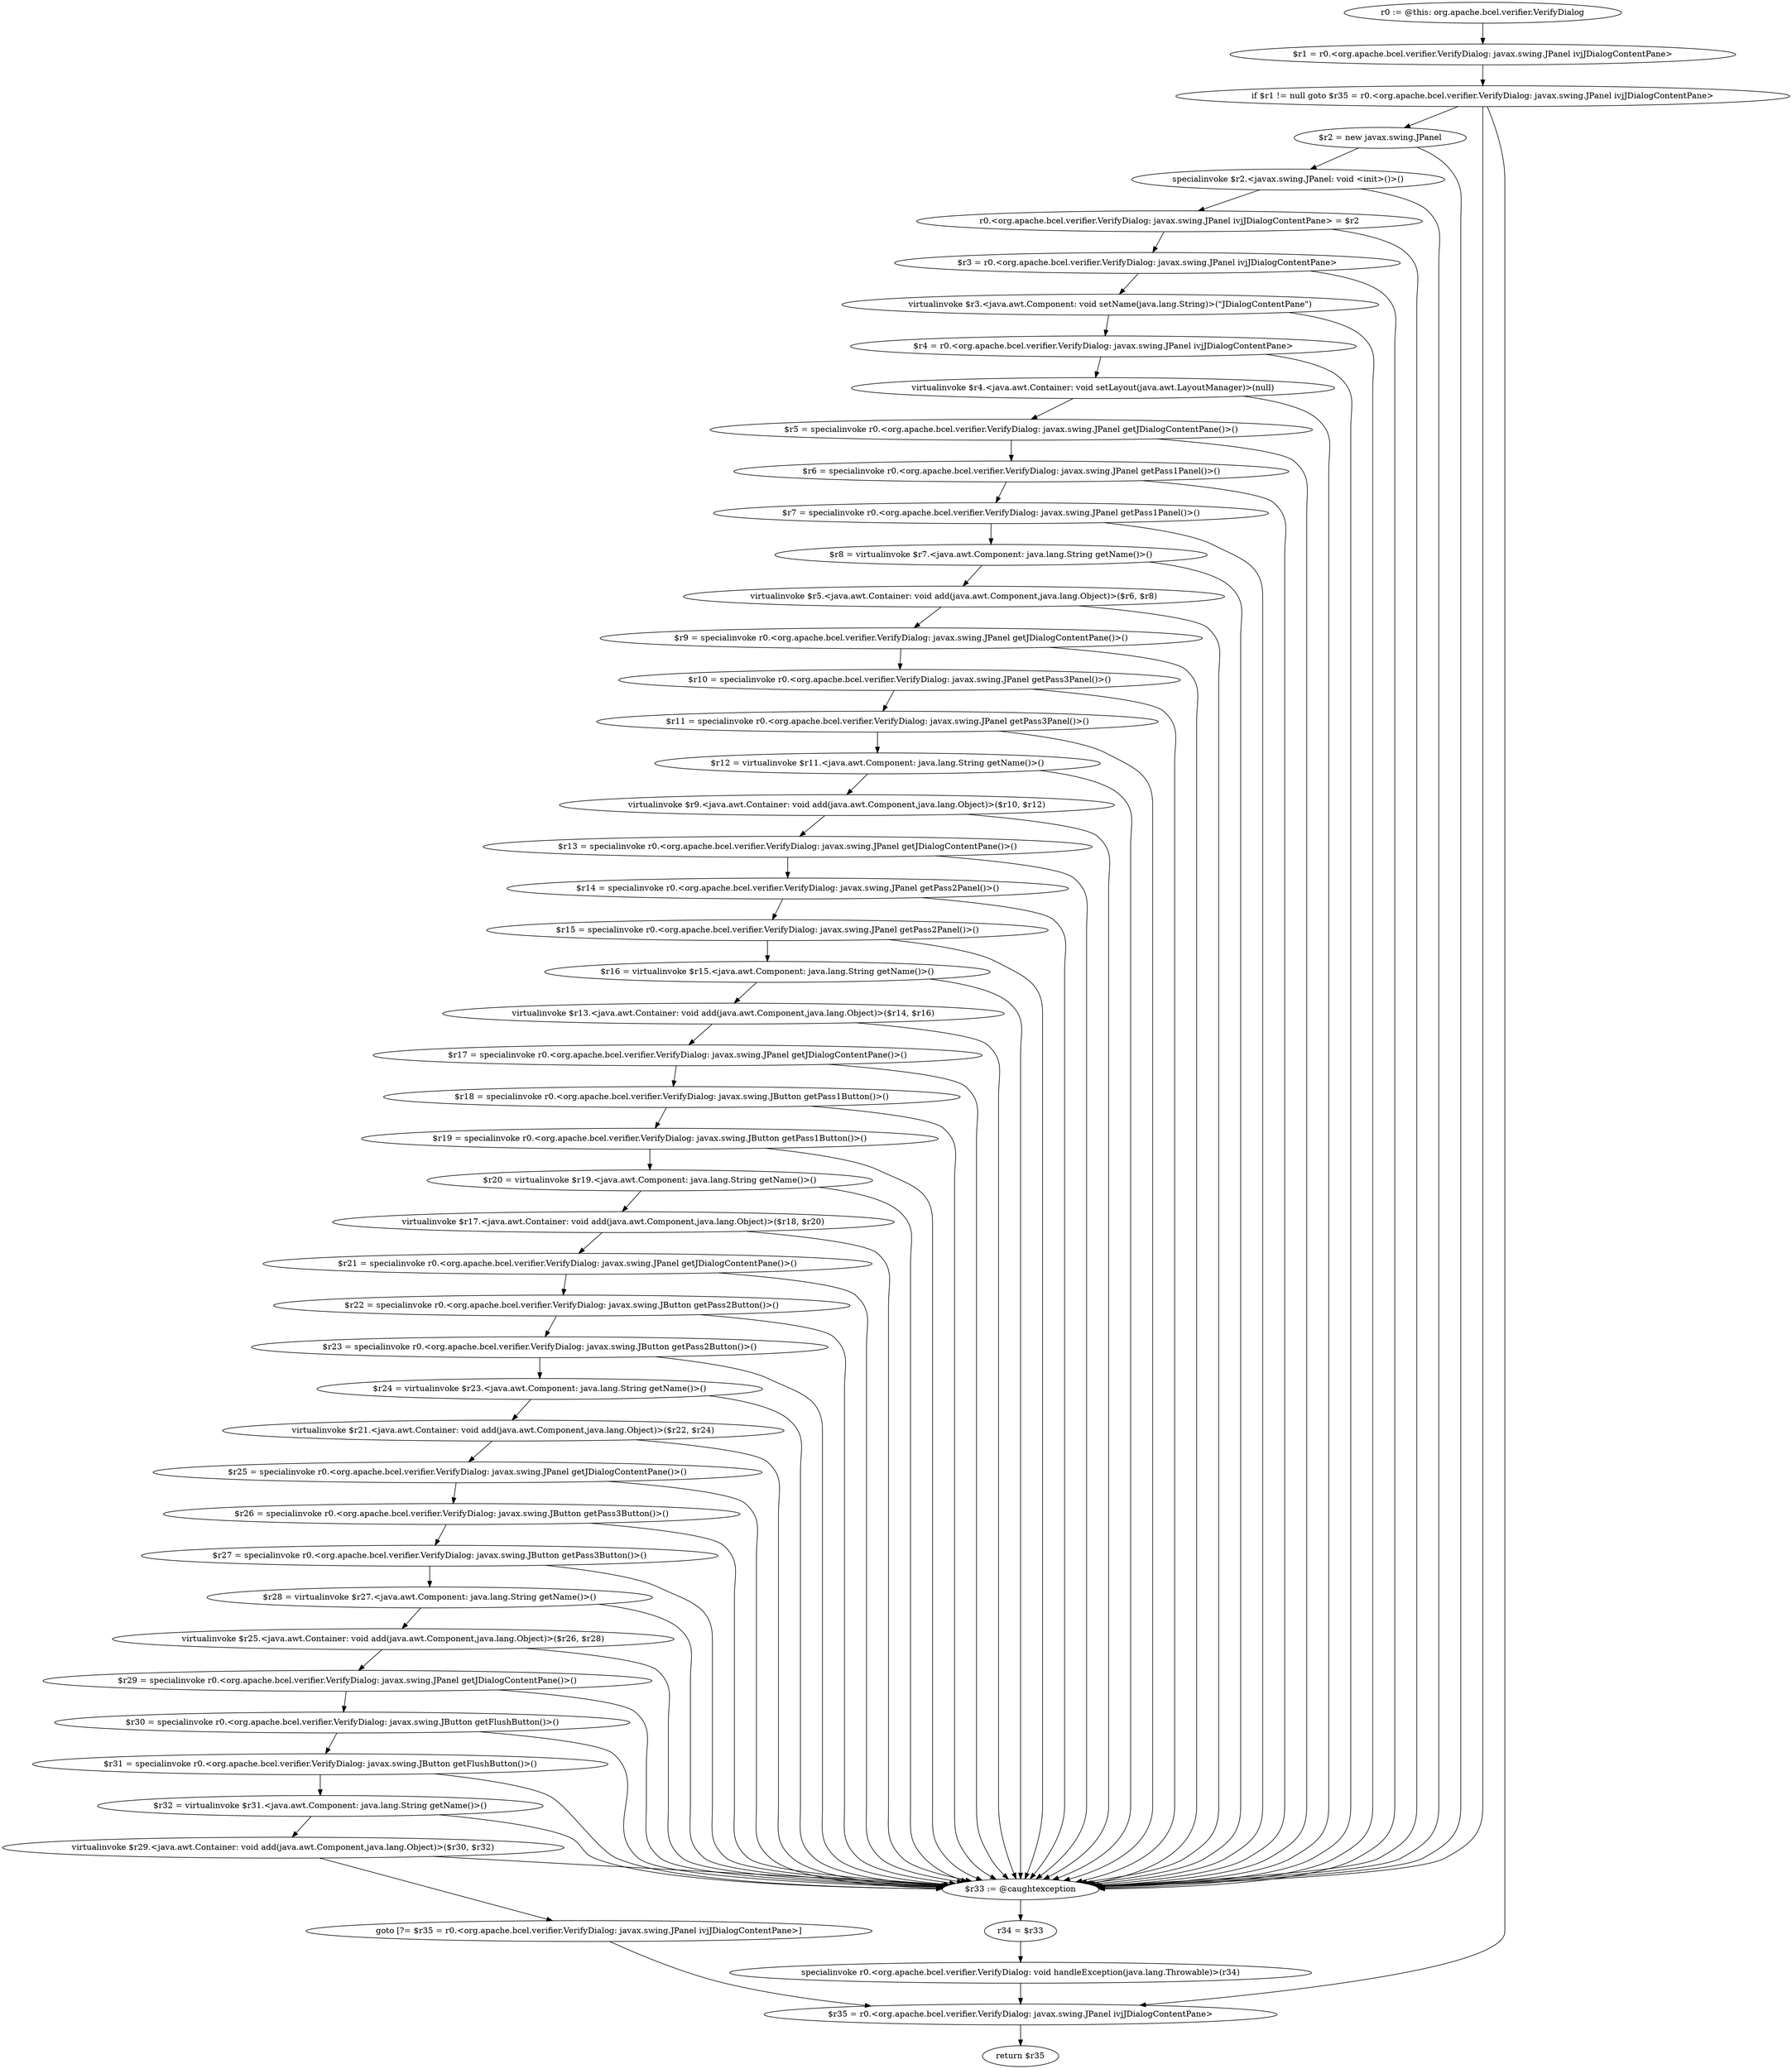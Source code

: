 digraph "unitGraph" {
    "r0 := @this: org.apache.bcel.verifier.VerifyDialog"
    "$r1 = r0.<org.apache.bcel.verifier.VerifyDialog: javax.swing.JPanel ivjJDialogContentPane>"
    "if $r1 != null goto $r35 = r0.<org.apache.bcel.verifier.VerifyDialog: javax.swing.JPanel ivjJDialogContentPane>"
    "$r2 = new javax.swing.JPanel"
    "specialinvoke $r2.<javax.swing.JPanel: void <init>()>()"
    "r0.<org.apache.bcel.verifier.VerifyDialog: javax.swing.JPanel ivjJDialogContentPane> = $r2"
    "$r3 = r0.<org.apache.bcel.verifier.VerifyDialog: javax.swing.JPanel ivjJDialogContentPane>"
    "virtualinvoke $r3.<java.awt.Component: void setName(java.lang.String)>(\"JDialogContentPane\")"
    "$r4 = r0.<org.apache.bcel.verifier.VerifyDialog: javax.swing.JPanel ivjJDialogContentPane>"
    "virtualinvoke $r4.<java.awt.Container: void setLayout(java.awt.LayoutManager)>(null)"
    "$r5 = specialinvoke r0.<org.apache.bcel.verifier.VerifyDialog: javax.swing.JPanel getJDialogContentPane()>()"
    "$r6 = specialinvoke r0.<org.apache.bcel.verifier.VerifyDialog: javax.swing.JPanel getPass1Panel()>()"
    "$r7 = specialinvoke r0.<org.apache.bcel.verifier.VerifyDialog: javax.swing.JPanel getPass1Panel()>()"
    "$r8 = virtualinvoke $r7.<java.awt.Component: java.lang.String getName()>()"
    "virtualinvoke $r5.<java.awt.Container: void add(java.awt.Component,java.lang.Object)>($r6, $r8)"
    "$r9 = specialinvoke r0.<org.apache.bcel.verifier.VerifyDialog: javax.swing.JPanel getJDialogContentPane()>()"
    "$r10 = specialinvoke r0.<org.apache.bcel.verifier.VerifyDialog: javax.swing.JPanel getPass3Panel()>()"
    "$r11 = specialinvoke r0.<org.apache.bcel.verifier.VerifyDialog: javax.swing.JPanel getPass3Panel()>()"
    "$r12 = virtualinvoke $r11.<java.awt.Component: java.lang.String getName()>()"
    "virtualinvoke $r9.<java.awt.Container: void add(java.awt.Component,java.lang.Object)>($r10, $r12)"
    "$r13 = specialinvoke r0.<org.apache.bcel.verifier.VerifyDialog: javax.swing.JPanel getJDialogContentPane()>()"
    "$r14 = specialinvoke r0.<org.apache.bcel.verifier.VerifyDialog: javax.swing.JPanel getPass2Panel()>()"
    "$r15 = specialinvoke r0.<org.apache.bcel.verifier.VerifyDialog: javax.swing.JPanel getPass2Panel()>()"
    "$r16 = virtualinvoke $r15.<java.awt.Component: java.lang.String getName()>()"
    "virtualinvoke $r13.<java.awt.Container: void add(java.awt.Component,java.lang.Object)>($r14, $r16)"
    "$r17 = specialinvoke r0.<org.apache.bcel.verifier.VerifyDialog: javax.swing.JPanel getJDialogContentPane()>()"
    "$r18 = specialinvoke r0.<org.apache.bcel.verifier.VerifyDialog: javax.swing.JButton getPass1Button()>()"
    "$r19 = specialinvoke r0.<org.apache.bcel.verifier.VerifyDialog: javax.swing.JButton getPass1Button()>()"
    "$r20 = virtualinvoke $r19.<java.awt.Component: java.lang.String getName()>()"
    "virtualinvoke $r17.<java.awt.Container: void add(java.awt.Component,java.lang.Object)>($r18, $r20)"
    "$r21 = specialinvoke r0.<org.apache.bcel.verifier.VerifyDialog: javax.swing.JPanel getJDialogContentPane()>()"
    "$r22 = specialinvoke r0.<org.apache.bcel.verifier.VerifyDialog: javax.swing.JButton getPass2Button()>()"
    "$r23 = specialinvoke r0.<org.apache.bcel.verifier.VerifyDialog: javax.swing.JButton getPass2Button()>()"
    "$r24 = virtualinvoke $r23.<java.awt.Component: java.lang.String getName()>()"
    "virtualinvoke $r21.<java.awt.Container: void add(java.awt.Component,java.lang.Object)>($r22, $r24)"
    "$r25 = specialinvoke r0.<org.apache.bcel.verifier.VerifyDialog: javax.swing.JPanel getJDialogContentPane()>()"
    "$r26 = specialinvoke r0.<org.apache.bcel.verifier.VerifyDialog: javax.swing.JButton getPass3Button()>()"
    "$r27 = specialinvoke r0.<org.apache.bcel.verifier.VerifyDialog: javax.swing.JButton getPass3Button()>()"
    "$r28 = virtualinvoke $r27.<java.awt.Component: java.lang.String getName()>()"
    "virtualinvoke $r25.<java.awt.Container: void add(java.awt.Component,java.lang.Object)>($r26, $r28)"
    "$r29 = specialinvoke r0.<org.apache.bcel.verifier.VerifyDialog: javax.swing.JPanel getJDialogContentPane()>()"
    "$r30 = specialinvoke r0.<org.apache.bcel.verifier.VerifyDialog: javax.swing.JButton getFlushButton()>()"
    "$r31 = specialinvoke r0.<org.apache.bcel.verifier.VerifyDialog: javax.swing.JButton getFlushButton()>()"
    "$r32 = virtualinvoke $r31.<java.awt.Component: java.lang.String getName()>()"
    "virtualinvoke $r29.<java.awt.Container: void add(java.awt.Component,java.lang.Object)>($r30, $r32)"
    "goto [?= $r35 = r0.<org.apache.bcel.verifier.VerifyDialog: javax.swing.JPanel ivjJDialogContentPane>]"
    "$r33 := @caughtexception"
    "r34 = $r33"
    "specialinvoke r0.<org.apache.bcel.verifier.VerifyDialog: void handleException(java.lang.Throwable)>(r34)"
    "$r35 = r0.<org.apache.bcel.verifier.VerifyDialog: javax.swing.JPanel ivjJDialogContentPane>"
    "return $r35"
    "r0 := @this: org.apache.bcel.verifier.VerifyDialog"->"$r1 = r0.<org.apache.bcel.verifier.VerifyDialog: javax.swing.JPanel ivjJDialogContentPane>";
    "$r1 = r0.<org.apache.bcel.verifier.VerifyDialog: javax.swing.JPanel ivjJDialogContentPane>"->"if $r1 != null goto $r35 = r0.<org.apache.bcel.verifier.VerifyDialog: javax.swing.JPanel ivjJDialogContentPane>";
    "if $r1 != null goto $r35 = r0.<org.apache.bcel.verifier.VerifyDialog: javax.swing.JPanel ivjJDialogContentPane>"->"$r2 = new javax.swing.JPanel";
    "if $r1 != null goto $r35 = r0.<org.apache.bcel.verifier.VerifyDialog: javax.swing.JPanel ivjJDialogContentPane>"->"$r35 = r0.<org.apache.bcel.verifier.VerifyDialog: javax.swing.JPanel ivjJDialogContentPane>";
    "if $r1 != null goto $r35 = r0.<org.apache.bcel.verifier.VerifyDialog: javax.swing.JPanel ivjJDialogContentPane>"->"$r33 := @caughtexception";
    "$r2 = new javax.swing.JPanel"->"specialinvoke $r2.<javax.swing.JPanel: void <init>()>()";
    "$r2 = new javax.swing.JPanel"->"$r33 := @caughtexception";
    "specialinvoke $r2.<javax.swing.JPanel: void <init>()>()"->"r0.<org.apache.bcel.verifier.VerifyDialog: javax.swing.JPanel ivjJDialogContentPane> = $r2";
    "specialinvoke $r2.<javax.swing.JPanel: void <init>()>()"->"$r33 := @caughtexception";
    "r0.<org.apache.bcel.verifier.VerifyDialog: javax.swing.JPanel ivjJDialogContentPane> = $r2"->"$r3 = r0.<org.apache.bcel.verifier.VerifyDialog: javax.swing.JPanel ivjJDialogContentPane>";
    "r0.<org.apache.bcel.verifier.VerifyDialog: javax.swing.JPanel ivjJDialogContentPane> = $r2"->"$r33 := @caughtexception";
    "$r3 = r0.<org.apache.bcel.verifier.VerifyDialog: javax.swing.JPanel ivjJDialogContentPane>"->"virtualinvoke $r3.<java.awt.Component: void setName(java.lang.String)>(\"JDialogContentPane\")";
    "$r3 = r0.<org.apache.bcel.verifier.VerifyDialog: javax.swing.JPanel ivjJDialogContentPane>"->"$r33 := @caughtexception";
    "virtualinvoke $r3.<java.awt.Component: void setName(java.lang.String)>(\"JDialogContentPane\")"->"$r4 = r0.<org.apache.bcel.verifier.VerifyDialog: javax.swing.JPanel ivjJDialogContentPane>";
    "virtualinvoke $r3.<java.awt.Component: void setName(java.lang.String)>(\"JDialogContentPane\")"->"$r33 := @caughtexception";
    "$r4 = r0.<org.apache.bcel.verifier.VerifyDialog: javax.swing.JPanel ivjJDialogContentPane>"->"virtualinvoke $r4.<java.awt.Container: void setLayout(java.awt.LayoutManager)>(null)";
    "$r4 = r0.<org.apache.bcel.verifier.VerifyDialog: javax.swing.JPanel ivjJDialogContentPane>"->"$r33 := @caughtexception";
    "virtualinvoke $r4.<java.awt.Container: void setLayout(java.awt.LayoutManager)>(null)"->"$r5 = specialinvoke r0.<org.apache.bcel.verifier.VerifyDialog: javax.swing.JPanel getJDialogContentPane()>()";
    "virtualinvoke $r4.<java.awt.Container: void setLayout(java.awt.LayoutManager)>(null)"->"$r33 := @caughtexception";
    "$r5 = specialinvoke r0.<org.apache.bcel.verifier.VerifyDialog: javax.swing.JPanel getJDialogContentPane()>()"->"$r6 = specialinvoke r0.<org.apache.bcel.verifier.VerifyDialog: javax.swing.JPanel getPass1Panel()>()";
    "$r5 = specialinvoke r0.<org.apache.bcel.verifier.VerifyDialog: javax.swing.JPanel getJDialogContentPane()>()"->"$r33 := @caughtexception";
    "$r6 = specialinvoke r0.<org.apache.bcel.verifier.VerifyDialog: javax.swing.JPanel getPass1Panel()>()"->"$r7 = specialinvoke r0.<org.apache.bcel.verifier.VerifyDialog: javax.swing.JPanel getPass1Panel()>()";
    "$r6 = specialinvoke r0.<org.apache.bcel.verifier.VerifyDialog: javax.swing.JPanel getPass1Panel()>()"->"$r33 := @caughtexception";
    "$r7 = specialinvoke r0.<org.apache.bcel.verifier.VerifyDialog: javax.swing.JPanel getPass1Panel()>()"->"$r8 = virtualinvoke $r7.<java.awt.Component: java.lang.String getName()>()";
    "$r7 = specialinvoke r0.<org.apache.bcel.verifier.VerifyDialog: javax.swing.JPanel getPass1Panel()>()"->"$r33 := @caughtexception";
    "$r8 = virtualinvoke $r7.<java.awt.Component: java.lang.String getName()>()"->"virtualinvoke $r5.<java.awt.Container: void add(java.awt.Component,java.lang.Object)>($r6, $r8)";
    "$r8 = virtualinvoke $r7.<java.awt.Component: java.lang.String getName()>()"->"$r33 := @caughtexception";
    "virtualinvoke $r5.<java.awt.Container: void add(java.awt.Component,java.lang.Object)>($r6, $r8)"->"$r9 = specialinvoke r0.<org.apache.bcel.verifier.VerifyDialog: javax.swing.JPanel getJDialogContentPane()>()";
    "virtualinvoke $r5.<java.awt.Container: void add(java.awt.Component,java.lang.Object)>($r6, $r8)"->"$r33 := @caughtexception";
    "$r9 = specialinvoke r0.<org.apache.bcel.verifier.VerifyDialog: javax.swing.JPanel getJDialogContentPane()>()"->"$r10 = specialinvoke r0.<org.apache.bcel.verifier.VerifyDialog: javax.swing.JPanel getPass3Panel()>()";
    "$r9 = specialinvoke r0.<org.apache.bcel.verifier.VerifyDialog: javax.swing.JPanel getJDialogContentPane()>()"->"$r33 := @caughtexception";
    "$r10 = specialinvoke r0.<org.apache.bcel.verifier.VerifyDialog: javax.swing.JPanel getPass3Panel()>()"->"$r11 = specialinvoke r0.<org.apache.bcel.verifier.VerifyDialog: javax.swing.JPanel getPass3Panel()>()";
    "$r10 = specialinvoke r0.<org.apache.bcel.verifier.VerifyDialog: javax.swing.JPanel getPass3Panel()>()"->"$r33 := @caughtexception";
    "$r11 = specialinvoke r0.<org.apache.bcel.verifier.VerifyDialog: javax.swing.JPanel getPass3Panel()>()"->"$r12 = virtualinvoke $r11.<java.awt.Component: java.lang.String getName()>()";
    "$r11 = specialinvoke r0.<org.apache.bcel.verifier.VerifyDialog: javax.swing.JPanel getPass3Panel()>()"->"$r33 := @caughtexception";
    "$r12 = virtualinvoke $r11.<java.awt.Component: java.lang.String getName()>()"->"virtualinvoke $r9.<java.awt.Container: void add(java.awt.Component,java.lang.Object)>($r10, $r12)";
    "$r12 = virtualinvoke $r11.<java.awt.Component: java.lang.String getName()>()"->"$r33 := @caughtexception";
    "virtualinvoke $r9.<java.awt.Container: void add(java.awt.Component,java.lang.Object)>($r10, $r12)"->"$r13 = specialinvoke r0.<org.apache.bcel.verifier.VerifyDialog: javax.swing.JPanel getJDialogContentPane()>()";
    "virtualinvoke $r9.<java.awt.Container: void add(java.awt.Component,java.lang.Object)>($r10, $r12)"->"$r33 := @caughtexception";
    "$r13 = specialinvoke r0.<org.apache.bcel.verifier.VerifyDialog: javax.swing.JPanel getJDialogContentPane()>()"->"$r14 = specialinvoke r0.<org.apache.bcel.verifier.VerifyDialog: javax.swing.JPanel getPass2Panel()>()";
    "$r13 = specialinvoke r0.<org.apache.bcel.verifier.VerifyDialog: javax.swing.JPanel getJDialogContentPane()>()"->"$r33 := @caughtexception";
    "$r14 = specialinvoke r0.<org.apache.bcel.verifier.VerifyDialog: javax.swing.JPanel getPass2Panel()>()"->"$r15 = specialinvoke r0.<org.apache.bcel.verifier.VerifyDialog: javax.swing.JPanel getPass2Panel()>()";
    "$r14 = specialinvoke r0.<org.apache.bcel.verifier.VerifyDialog: javax.swing.JPanel getPass2Panel()>()"->"$r33 := @caughtexception";
    "$r15 = specialinvoke r0.<org.apache.bcel.verifier.VerifyDialog: javax.swing.JPanel getPass2Panel()>()"->"$r16 = virtualinvoke $r15.<java.awt.Component: java.lang.String getName()>()";
    "$r15 = specialinvoke r0.<org.apache.bcel.verifier.VerifyDialog: javax.swing.JPanel getPass2Panel()>()"->"$r33 := @caughtexception";
    "$r16 = virtualinvoke $r15.<java.awt.Component: java.lang.String getName()>()"->"virtualinvoke $r13.<java.awt.Container: void add(java.awt.Component,java.lang.Object)>($r14, $r16)";
    "$r16 = virtualinvoke $r15.<java.awt.Component: java.lang.String getName()>()"->"$r33 := @caughtexception";
    "virtualinvoke $r13.<java.awt.Container: void add(java.awt.Component,java.lang.Object)>($r14, $r16)"->"$r17 = specialinvoke r0.<org.apache.bcel.verifier.VerifyDialog: javax.swing.JPanel getJDialogContentPane()>()";
    "virtualinvoke $r13.<java.awt.Container: void add(java.awt.Component,java.lang.Object)>($r14, $r16)"->"$r33 := @caughtexception";
    "$r17 = specialinvoke r0.<org.apache.bcel.verifier.VerifyDialog: javax.swing.JPanel getJDialogContentPane()>()"->"$r18 = specialinvoke r0.<org.apache.bcel.verifier.VerifyDialog: javax.swing.JButton getPass1Button()>()";
    "$r17 = specialinvoke r0.<org.apache.bcel.verifier.VerifyDialog: javax.swing.JPanel getJDialogContentPane()>()"->"$r33 := @caughtexception";
    "$r18 = specialinvoke r0.<org.apache.bcel.verifier.VerifyDialog: javax.swing.JButton getPass1Button()>()"->"$r19 = specialinvoke r0.<org.apache.bcel.verifier.VerifyDialog: javax.swing.JButton getPass1Button()>()";
    "$r18 = specialinvoke r0.<org.apache.bcel.verifier.VerifyDialog: javax.swing.JButton getPass1Button()>()"->"$r33 := @caughtexception";
    "$r19 = specialinvoke r0.<org.apache.bcel.verifier.VerifyDialog: javax.swing.JButton getPass1Button()>()"->"$r20 = virtualinvoke $r19.<java.awt.Component: java.lang.String getName()>()";
    "$r19 = specialinvoke r0.<org.apache.bcel.verifier.VerifyDialog: javax.swing.JButton getPass1Button()>()"->"$r33 := @caughtexception";
    "$r20 = virtualinvoke $r19.<java.awt.Component: java.lang.String getName()>()"->"virtualinvoke $r17.<java.awt.Container: void add(java.awt.Component,java.lang.Object)>($r18, $r20)";
    "$r20 = virtualinvoke $r19.<java.awt.Component: java.lang.String getName()>()"->"$r33 := @caughtexception";
    "virtualinvoke $r17.<java.awt.Container: void add(java.awt.Component,java.lang.Object)>($r18, $r20)"->"$r21 = specialinvoke r0.<org.apache.bcel.verifier.VerifyDialog: javax.swing.JPanel getJDialogContentPane()>()";
    "virtualinvoke $r17.<java.awt.Container: void add(java.awt.Component,java.lang.Object)>($r18, $r20)"->"$r33 := @caughtexception";
    "$r21 = specialinvoke r0.<org.apache.bcel.verifier.VerifyDialog: javax.swing.JPanel getJDialogContentPane()>()"->"$r22 = specialinvoke r0.<org.apache.bcel.verifier.VerifyDialog: javax.swing.JButton getPass2Button()>()";
    "$r21 = specialinvoke r0.<org.apache.bcel.verifier.VerifyDialog: javax.swing.JPanel getJDialogContentPane()>()"->"$r33 := @caughtexception";
    "$r22 = specialinvoke r0.<org.apache.bcel.verifier.VerifyDialog: javax.swing.JButton getPass2Button()>()"->"$r23 = specialinvoke r0.<org.apache.bcel.verifier.VerifyDialog: javax.swing.JButton getPass2Button()>()";
    "$r22 = specialinvoke r0.<org.apache.bcel.verifier.VerifyDialog: javax.swing.JButton getPass2Button()>()"->"$r33 := @caughtexception";
    "$r23 = specialinvoke r0.<org.apache.bcel.verifier.VerifyDialog: javax.swing.JButton getPass2Button()>()"->"$r24 = virtualinvoke $r23.<java.awt.Component: java.lang.String getName()>()";
    "$r23 = specialinvoke r0.<org.apache.bcel.verifier.VerifyDialog: javax.swing.JButton getPass2Button()>()"->"$r33 := @caughtexception";
    "$r24 = virtualinvoke $r23.<java.awt.Component: java.lang.String getName()>()"->"virtualinvoke $r21.<java.awt.Container: void add(java.awt.Component,java.lang.Object)>($r22, $r24)";
    "$r24 = virtualinvoke $r23.<java.awt.Component: java.lang.String getName()>()"->"$r33 := @caughtexception";
    "virtualinvoke $r21.<java.awt.Container: void add(java.awt.Component,java.lang.Object)>($r22, $r24)"->"$r25 = specialinvoke r0.<org.apache.bcel.verifier.VerifyDialog: javax.swing.JPanel getJDialogContentPane()>()";
    "virtualinvoke $r21.<java.awt.Container: void add(java.awt.Component,java.lang.Object)>($r22, $r24)"->"$r33 := @caughtexception";
    "$r25 = specialinvoke r0.<org.apache.bcel.verifier.VerifyDialog: javax.swing.JPanel getJDialogContentPane()>()"->"$r26 = specialinvoke r0.<org.apache.bcel.verifier.VerifyDialog: javax.swing.JButton getPass3Button()>()";
    "$r25 = specialinvoke r0.<org.apache.bcel.verifier.VerifyDialog: javax.swing.JPanel getJDialogContentPane()>()"->"$r33 := @caughtexception";
    "$r26 = specialinvoke r0.<org.apache.bcel.verifier.VerifyDialog: javax.swing.JButton getPass3Button()>()"->"$r27 = specialinvoke r0.<org.apache.bcel.verifier.VerifyDialog: javax.swing.JButton getPass3Button()>()";
    "$r26 = specialinvoke r0.<org.apache.bcel.verifier.VerifyDialog: javax.swing.JButton getPass3Button()>()"->"$r33 := @caughtexception";
    "$r27 = specialinvoke r0.<org.apache.bcel.verifier.VerifyDialog: javax.swing.JButton getPass3Button()>()"->"$r28 = virtualinvoke $r27.<java.awt.Component: java.lang.String getName()>()";
    "$r27 = specialinvoke r0.<org.apache.bcel.verifier.VerifyDialog: javax.swing.JButton getPass3Button()>()"->"$r33 := @caughtexception";
    "$r28 = virtualinvoke $r27.<java.awt.Component: java.lang.String getName()>()"->"virtualinvoke $r25.<java.awt.Container: void add(java.awt.Component,java.lang.Object)>($r26, $r28)";
    "$r28 = virtualinvoke $r27.<java.awt.Component: java.lang.String getName()>()"->"$r33 := @caughtexception";
    "virtualinvoke $r25.<java.awt.Container: void add(java.awt.Component,java.lang.Object)>($r26, $r28)"->"$r29 = specialinvoke r0.<org.apache.bcel.verifier.VerifyDialog: javax.swing.JPanel getJDialogContentPane()>()";
    "virtualinvoke $r25.<java.awt.Container: void add(java.awt.Component,java.lang.Object)>($r26, $r28)"->"$r33 := @caughtexception";
    "$r29 = specialinvoke r0.<org.apache.bcel.verifier.VerifyDialog: javax.swing.JPanel getJDialogContentPane()>()"->"$r30 = specialinvoke r0.<org.apache.bcel.verifier.VerifyDialog: javax.swing.JButton getFlushButton()>()";
    "$r29 = specialinvoke r0.<org.apache.bcel.verifier.VerifyDialog: javax.swing.JPanel getJDialogContentPane()>()"->"$r33 := @caughtexception";
    "$r30 = specialinvoke r0.<org.apache.bcel.verifier.VerifyDialog: javax.swing.JButton getFlushButton()>()"->"$r31 = specialinvoke r0.<org.apache.bcel.verifier.VerifyDialog: javax.swing.JButton getFlushButton()>()";
    "$r30 = specialinvoke r0.<org.apache.bcel.verifier.VerifyDialog: javax.swing.JButton getFlushButton()>()"->"$r33 := @caughtexception";
    "$r31 = specialinvoke r0.<org.apache.bcel.verifier.VerifyDialog: javax.swing.JButton getFlushButton()>()"->"$r32 = virtualinvoke $r31.<java.awt.Component: java.lang.String getName()>()";
    "$r31 = specialinvoke r0.<org.apache.bcel.verifier.VerifyDialog: javax.swing.JButton getFlushButton()>()"->"$r33 := @caughtexception";
    "$r32 = virtualinvoke $r31.<java.awt.Component: java.lang.String getName()>()"->"virtualinvoke $r29.<java.awt.Container: void add(java.awt.Component,java.lang.Object)>($r30, $r32)";
    "$r32 = virtualinvoke $r31.<java.awt.Component: java.lang.String getName()>()"->"$r33 := @caughtexception";
    "virtualinvoke $r29.<java.awt.Container: void add(java.awt.Component,java.lang.Object)>($r30, $r32)"->"goto [?= $r35 = r0.<org.apache.bcel.verifier.VerifyDialog: javax.swing.JPanel ivjJDialogContentPane>]";
    "virtualinvoke $r29.<java.awt.Container: void add(java.awt.Component,java.lang.Object)>($r30, $r32)"->"$r33 := @caughtexception";
    "goto [?= $r35 = r0.<org.apache.bcel.verifier.VerifyDialog: javax.swing.JPanel ivjJDialogContentPane>]"->"$r35 = r0.<org.apache.bcel.verifier.VerifyDialog: javax.swing.JPanel ivjJDialogContentPane>";
    "$r33 := @caughtexception"->"r34 = $r33";
    "r34 = $r33"->"specialinvoke r0.<org.apache.bcel.verifier.VerifyDialog: void handleException(java.lang.Throwable)>(r34)";
    "specialinvoke r0.<org.apache.bcel.verifier.VerifyDialog: void handleException(java.lang.Throwable)>(r34)"->"$r35 = r0.<org.apache.bcel.verifier.VerifyDialog: javax.swing.JPanel ivjJDialogContentPane>";
    "$r35 = r0.<org.apache.bcel.verifier.VerifyDialog: javax.swing.JPanel ivjJDialogContentPane>"->"return $r35";
}
